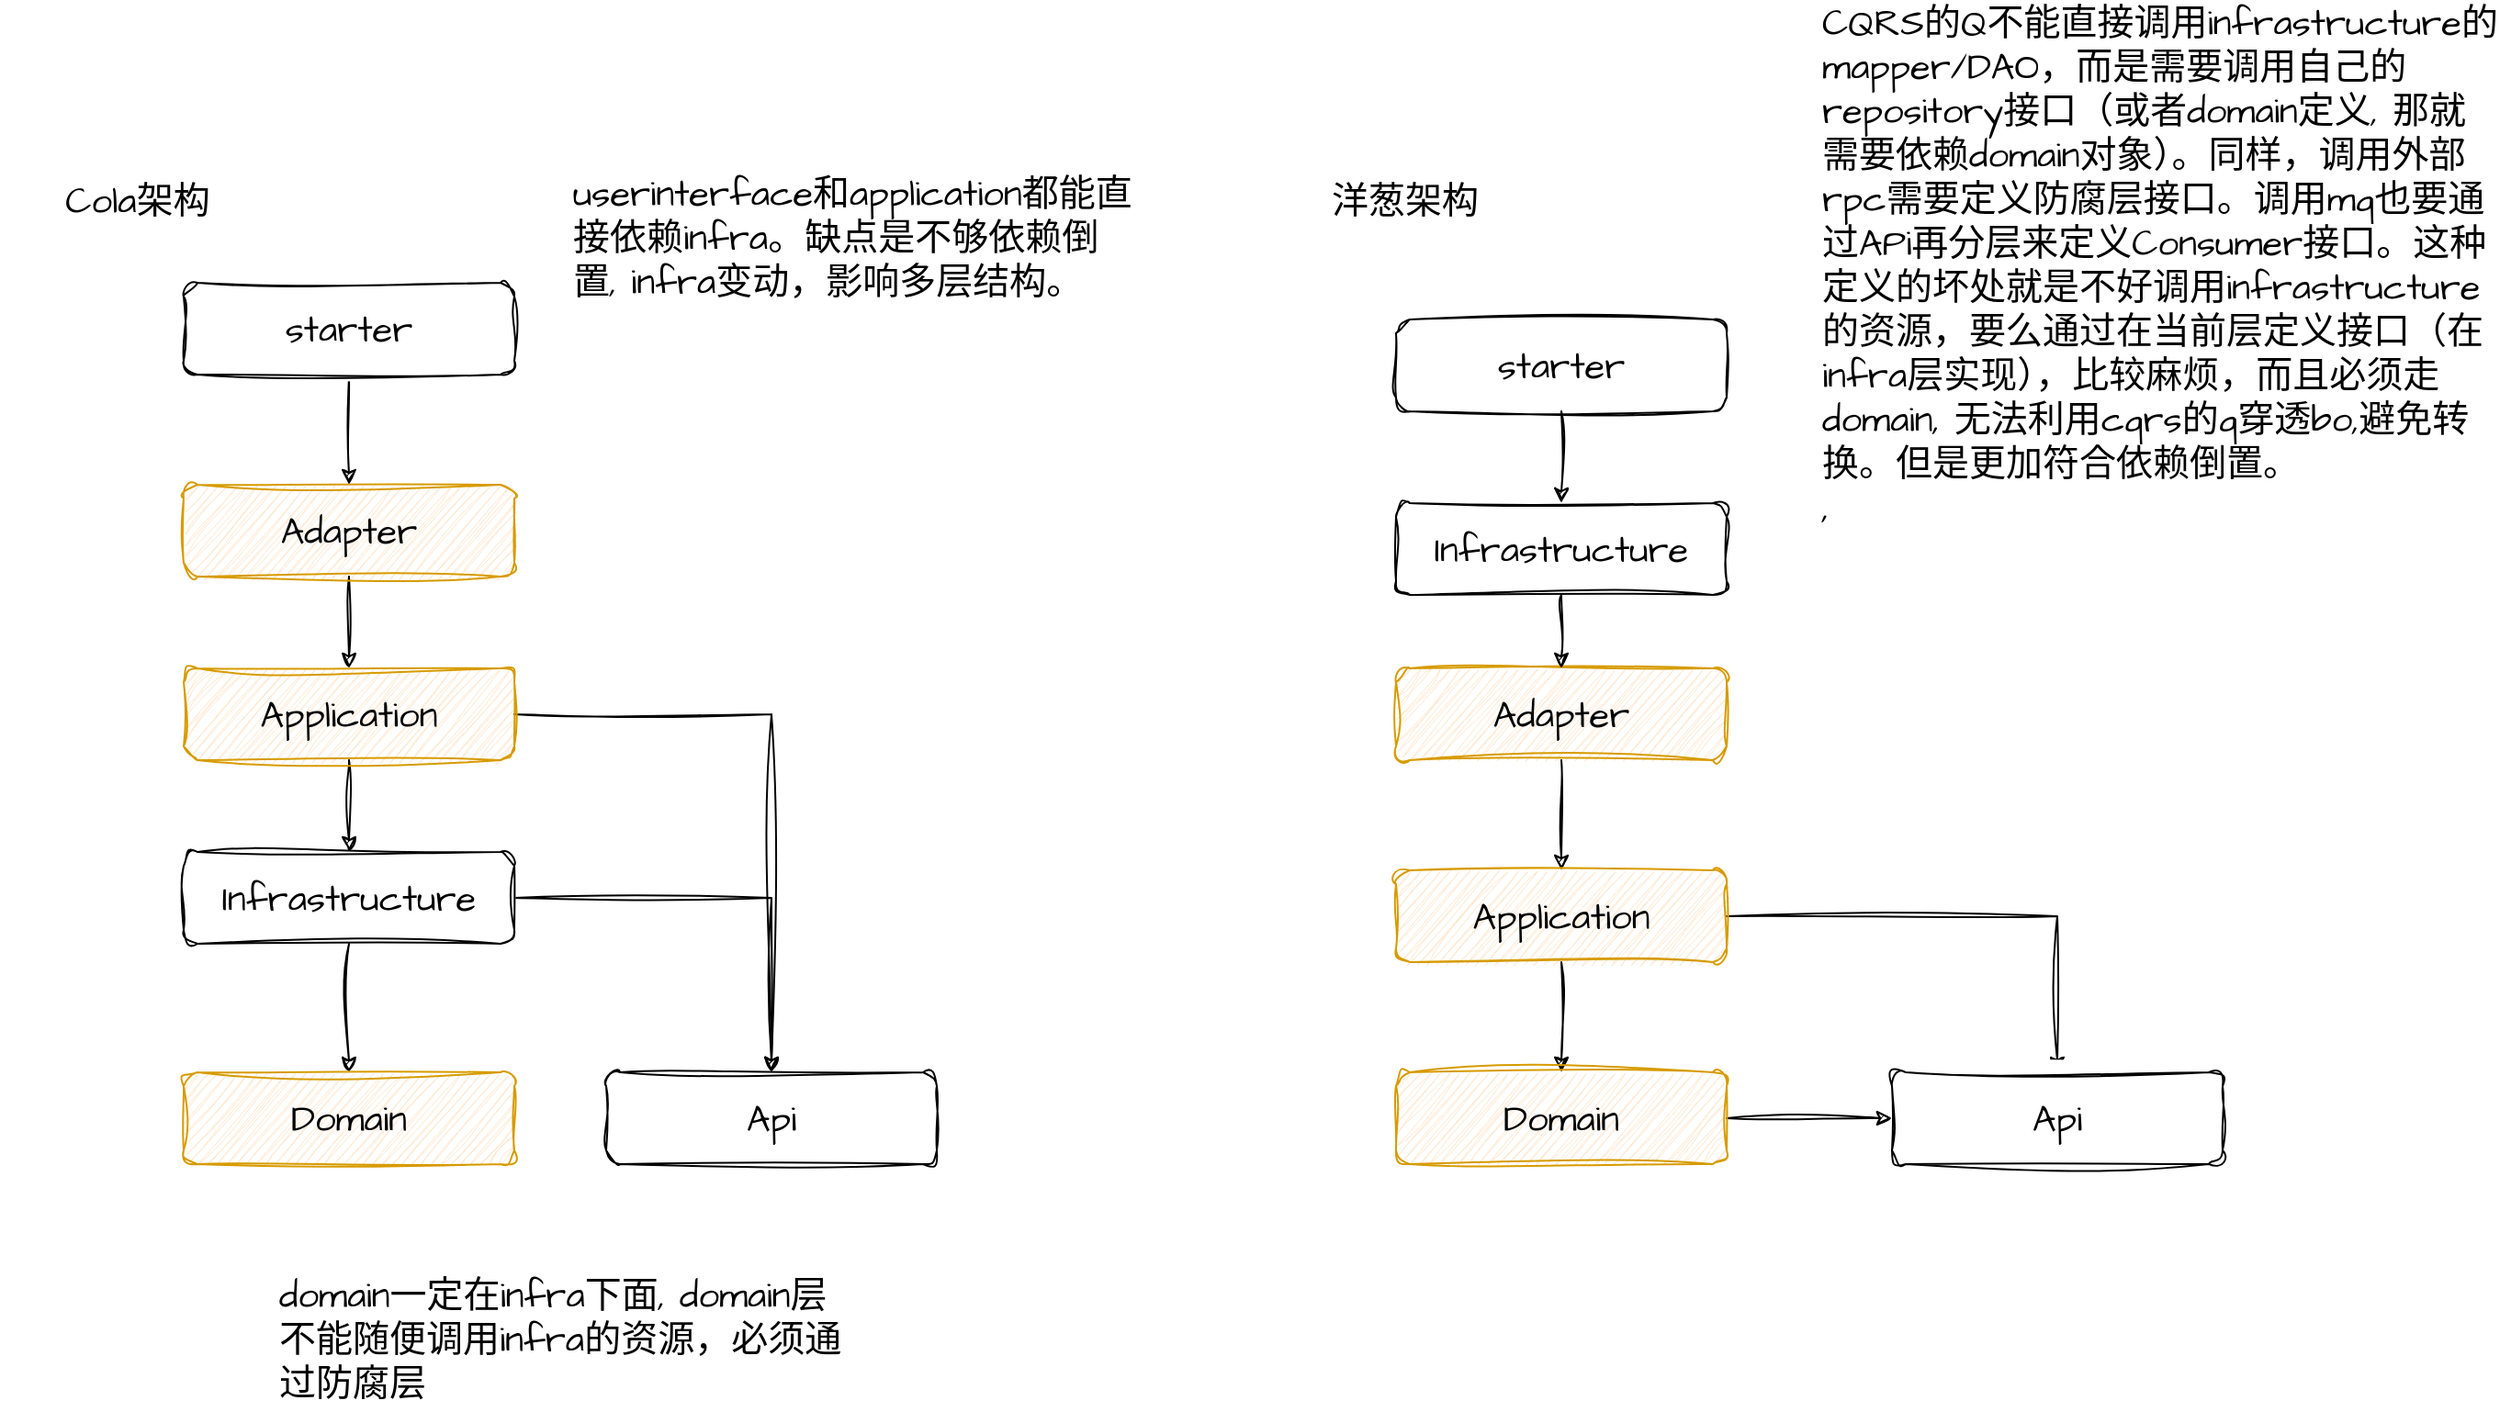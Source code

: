 <mxfile version="21.0.2" type="device"><diagram name="第 1 页" id="5TGakinyW0a2lzp9V0nJ"><mxGraphModel dx="1363" dy="1968" grid="1" gridSize="10" guides="1" tooltips="1" connect="1" arrows="1" fold="1" page="1" pageScale="1" pageWidth="827" pageHeight="1169" math="0" shadow="0"><root><mxCell id="0"/><mxCell id="1" parent="0"/><mxCell id="kKWAHKHbh5uPqGx-ZdGT-9" style="edgeStyle=orthogonalEdgeStyle;rounded=0;sketch=1;hachureGap=4;jiggle=2;curveFitting=1;orthogonalLoop=1;jettySize=auto;html=1;fontFamily=Architects Daughter;fontSource=https%3A%2F%2Ffonts.googleapis.com%2Fcss%3Ffamily%3DArchitects%2BDaughter;fontSize=16;" parent="1" source="kKWAHKHbh5uPqGx-ZdGT-2" target="kKWAHKHbh5uPqGx-ZdGT-5" edge="1"><mxGeometry relative="1" as="geometry"/></mxCell><mxCell id="kKWAHKHbh5uPqGx-ZdGT-42" style="edgeStyle=orthogonalEdgeStyle;rounded=0;sketch=1;hachureGap=4;jiggle=2;curveFitting=1;orthogonalLoop=1;jettySize=auto;html=1;exitX=1;exitY=0.5;exitDx=0;exitDy=0;entryX=0.5;entryY=0;entryDx=0;entryDy=0;fontFamily=Architects Daughter;fontSource=https%3A%2F%2Ffonts.googleapis.com%2Fcss%3Ffamily%3DArchitects%2BDaughter;fontSize=16;" parent="1" source="kKWAHKHbh5uPqGx-ZdGT-2" target="kKWAHKHbh5uPqGx-ZdGT-6" edge="1"><mxGeometry relative="1" as="geometry"/></mxCell><mxCell id="kKWAHKHbh5uPqGx-ZdGT-2" value="Application" style="rounded=1;whiteSpace=wrap;html=1;sketch=1;hachureGap=4;jiggle=2;curveFitting=1;fontFamily=Architects Daughter;fontSource=https%3A%2F%2Ffonts.googleapis.com%2Fcss%3Ffamily%3DArchitects%2BDaughter;fontSize=20;fillColor=#ffe6cc;strokeColor=#d79b00;" parent="1" vertex="1"><mxGeometry x="140" y="320" width="180" height="50" as="geometry"/></mxCell><mxCell id="kKWAHKHbh5uPqGx-ZdGT-7" style="edgeStyle=orthogonalEdgeStyle;rounded=0;sketch=1;hachureGap=4;jiggle=2;curveFitting=1;orthogonalLoop=1;jettySize=auto;html=1;fontFamily=Architects Daughter;fontSource=https%3A%2F%2Ffonts.googleapis.com%2Fcss%3Ffamily%3DArchitects%2BDaughter;fontSize=16;" parent="1" source="kKWAHKHbh5uPqGx-ZdGT-4" target="kKWAHKHbh5uPqGx-ZdGT-2" edge="1"><mxGeometry relative="1" as="geometry"><mxPoint x="230" y="350.0" as="targetPoint"/></mxGeometry></mxCell><mxCell id="kKWAHKHbh5uPqGx-ZdGT-4" value="Adapter" style="rounded=1;whiteSpace=wrap;html=1;sketch=1;hachureGap=4;jiggle=2;curveFitting=1;fontFamily=Architects Daughter;fontSource=https%3A%2F%2Ffonts.googleapis.com%2Fcss%3Ffamily%3DArchitects%2BDaughter;fontSize=20;fillColor=#ffe6cc;strokeColor=#d79b00;" parent="1" vertex="1"><mxGeometry x="140" y="220" width="180" height="50" as="geometry"/></mxCell><mxCell id="kKWAHKHbh5uPqGx-ZdGT-39" style="edgeStyle=orthogonalEdgeStyle;rounded=0;sketch=1;hachureGap=4;jiggle=2;curveFitting=1;orthogonalLoop=1;jettySize=auto;html=1;exitX=0.5;exitY=1;exitDx=0;exitDy=0;fontFamily=Architects Daughter;fontSource=https%3A%2F%2Ffonts.googleapis.com%2Fcss%3Ffamily%3DArchitects%2BDaughter;fontSize=16;" parent="1" source="kKWAHKHbh5uPqGx-ZdGT-5" target="kKWAHKHbh5uPqGx-ZdGT-38" edge="1"><mxGeometry relative="1" as="geometry"/></mxCell><mxCell id="kKWAHKHbh5uPqGx-ZdGT-41" style="edgeStyle=orthogonalEdgeStyle;rounded=0;sketch=1;hachureGap=4;jiggle=2;curveFitting=1;orthogonalLoop=1;jettySize=auto;html=1;exitX=1;exitY=0.5;exitDx=0;exitDy=0;fontFamily=Architects Daughter;fontSource=https%3A%2F%2Ffonts.googleapis.com%2Fcss%3Ffamily%3DArchitects%2BDaughter;fontSize=16;" parent="1" source="kKWAHKHbh5uPqGx-ZdGT-5" target="kKWAHKHbh5uPqGx-ZdGT-6" edge="1"><mxGeometry relative="1" as="geometry"/></mxCell><mxCell id="kKWAHKHbh5uPqGx-ZdGT-5" value="Infrastructure" style="rounded=1;whiteSpace=wrap;html=1;sketch=1;hachureGap=4;jiggle=2;curveFitting=1;fontFamily=Architects Daughter;fontSource=https%3A%2F%2Ffonts.googleapis.com%2Fcss%3Ffamily%3DArchitects%2BDaughter;fontSize=20;" parent="1" vertex="1"><mxGeometry x="140" y="420" width="180" height="50" as="geometry"/></mxCell><mxCell id="kKWAHKHbh5uPqGx-ZdGT-6" value="Api" style="rounded=1;whiteSpace=wrap;html=1;sketch=1;hachureGap=4;jiggle=2;curveFitting=1;fontFamily=Architects Daughter;fontSource=https%3A%2F%2Ffonts.googleapis.com%2Fcss%3Ffamily%3DArchitects%2BDaughter;fontSize=20;" parent="1" vertex="1"><mxGeometry x="370" y="540" width="180" height="50" as="geometry"/></mxCell><mxCell id="kKWAHKHbh5uPqGx-ZdGT-12" style="edgeStyle=orthogonalEdgeStyle;rounded=0;sketch=1;hachureGap=4;jiggle=2;curveFitting=1;orthogonalLoop=1;jettySize=auto;html=1;exitX=0.5;exitY=1;exitDx=0;exitDy=0;entryX=0.5;entryY=0;entryDx=0;entryDy=0;fontFamily=Architects Daughter;fontSource=https%3A%2F%2Ffonts.googleapis.com%2Fcss%3Ffamily%3DArchitects%2BDaughter;fontSize=16;" parent="1" source="kKWAHKHbh5uPqGx-ZdGT-14" target="kKWAHKHbh5uPqGx-ZdGT-17" edge="1"><mxGeometry relative="1" as="geometry"/></mxCell><mxCell id="kKWAHKHbh5uPqGx-ZdGT-14" value="Adapter" style="rounded=1;whiteSpace=wrap;html=1;sketch=1;hachureGap=4;jiggle=2;curveFitting=1;fontFamily=Architects Daughter;fontSource=https%3A%2F%2Ffonts.googleapis.com%2Fcss%3Ffamily%3DArchitects%2BDaughter;fontSize=20;fillColor=#ffe6cc;strokeColor=#d79b00;" parent="1" vertex="1"><mxGeometry x="800" y="320" width="180" height="50" as="geometry"/></mxCell><mxCell id="kKWAHKHbh5uPqGx-ZdGT-15" style="edgeStyle=orthogonalEdgeStyle;rounded=0;sketch=1;hachureGap=4;jiggle=2;curveFitting=1;orthogonalLoop=1;jettySize=auto;html=1;fontFamily=Architects Daughter;fontSource=https%3A%2F%2Ffonts.googleapis.com%2Fcss%3Ffamily%3DArchitects%2BDaughter;fontSize=16;" parent="1" source="kKWAHKHbh5uPqGx-ZdGT-17" target="kKWAHKHbh5uPqGx-ZdGT-20" edge="1"><mxGeometry relative="1" as="geometry"/></mxCell><mxCell id="kKWAHKHbh5uPqGx-ZdGT-16" style="edgeStyle=orthogonalEdgeStyle;rounded=0;sketch=1;hachureGap=4;jiggle=2;curveFitting=1;orthogonalLoop=1;jettySize=auto;html=1;exitX=1;exitY=0.5;exitDx=0;exitDy=0;fontFamily=Architects Daughter;fontSource=https%3A%2F%2Ffonts.googleapis.com%2Fcss%3Ffamily%3DArchitects%2BDaughter;fontSize=16;" parent="1" source="kKWAHKHbh5uPqGx-ZdGT-17" target="kKWAHKHbh5uPqGx-ZdGT-21" edge="1"><mxGeometry relative="1" as="geometry"/></mxCell><mxCell id="kKWAHKHbh5uPqGx-ZdGT-17" value="Application" style="rounded=1;whiteSpace=wrap;html=1;sketch=1;hachureGap=4;jiggle=2;curveFitting=1;fontFamily=Architects Daughter;fontSource=https%3A%2F%2Ffonts.googleapis.com%2Fcss%3Ffamily%3DArchitects%2BDaughter;fontSize=20;fillColor=#ffe6cc;strokeColor=#d79b00;" parent="1" vertex="1"><mxGeometry x="800" y="430" width="180" height="50" as="geometry"/></mxCell><mxCell id="kKWAHKHbh5uPqGx-ZdGT-18" style="edgeStyle=orthogonalEdgeStyle;rounded=0;sketch=1;hachureGap=4;jiggle=2;curveFitting=1;orthogonalLoop=1;jettySize=auto;html=1;entryX=0.5;entryY=0;entryDx=0;entryDy=0;fontFamily=Architects Daughter;fontSource=https%3A%2F%2Ffonts.googleapis.com%2Fcss%3Ffamily%3DArchitects%2BDaughter;fontSize=16;" parent="1" source="kKWAHKHbh5uPqGx-ZdGT-19" target="kKWAHKHbh5uPqGx-ZdGT-14" edge="1"><mxGeometry relative="1" as="geometry"/></mxCell><mxCell id="kKWAHKHbh5uPqGx-ZdGT-19" value="Infrastructure" style="rounded=1;whiteSpace=wrap;html=1;sketch=1;hachureGap=4;jiggle=2;curveFitting=1;fontFamily=Architects Daughter;fontSource=https%3A%2F%2Ffonts.googleapis.com%2Fcss%3Ffamily%3DArchitects%2BDaughter;fontSize=20;" parent="1" vertex="1"><mxGeometry x="800" y="230" width="180" height="50" as="geometry"/></mxCell><mxCell id="kKWAHKHbh5uPqGx-ZdGT-52" style="edgeStyle=orthogonalEdgeStyle;rounded=0;sketch=1;hachureGap=4;jiggle=2;curveFitting=1;orthogonalLoop=1;jettySize=auto;html=1;exitX=1;exitY=0.5;exitDx=0;exitDy=0;entryX=0;entryY=0.5;entryDx=0;entryDy=0;fontFamily=Architects Daughter;fontSource=https%3A%2F%2Ffonts.googleapis.com%2Fcss%3Ffamily%3DArchitects%2BDaughter;fontSize=16;" parent="1" source="kKWAHKHbh5uPqGx-ZdGT-20" target="kKWAHKHbh5uPqGx-ZdGT-21" edge="1"><mxGeometry relative="1" as="geometry"/></mxCell><mxCell id="kKWAHKHbh5uPqGx-ZdGT-20" value="Domain" style="rounded=1;whiteSpace=wrap;html=1;sketch=1;hachureGap=4;jiggle=2;curveFitting=1;fontFamily=Architects Daughter;fontSource=https%3A%2F%2Ffonts.googleapis.com%2Fcss%3Ffamily%3DArchitects%2BDaughter;fontSize=20;fillColor=#ffe6cc;strokeColor=#d79b00;" parent="1" vertex="1"><mxGeometry x="800" y="540" width="180" height="50" as="geometry"/></mxCell><mxCell id="kKWAHKHbh5uPqGx-ZdGT-21" value="Api" style="rounded=1;whiteSpace=wrap;html=1;sketch=1;hachureGap=4;jiggle=2;curveFitting=1;fontFamily=Architects Daughter;fontSource=https%3A%2F%2Ffonts.googleapis.com%2Fcss%3Ffamily%3DArchitects%2BDaughter;fontSize=20;" parent="1" vertex="1"><mxGeometry x="1070" y="540" width="180" height="50" as="geometry"/></mxCell><mxCell id="kKWAHKHbh5uPqGx-ZdGT-33" style="edgeStyle=orthogonalEdgeStyle;rounded=0;sketch=1;hachureGap=4;jiggle=2;curveFitting=1;orthogonalLoop=1;jettySize=auto;html=1;entryX=0.5;entryY=0;entryDx=0;entryDy=0;fontFamily=Architects Daughter;fontSource=https%3A%2F%2Ffonts.googleapis.com%2Fcss%3Ffamily%3DArchitects%2BDaughter;fontSize=16;" parent="1" source="kKWAHKHbh5uPqGx-ZdGT-32" target="kKWAHKHbh5uPqGx-ZdGT-19" edge="1"><mxGeometry relative="1" as="geometry"/></mxCell><mxCell id="kKWAHKHbh5uPqGx-ZdGT-32" value="starter" style="rounded=1;whiteSpace=wrap;html=1;sketch=1;hachureGap=4;jiggle=2;curveFitting=1;fontFamily=Architects Daughter;fontSource=https%3A%2F%2Ffonts.googleapis.com%2Fcss%3Ffamily%3DArchitects%2BDaughter;fontSize=20;" parent="1" vertex="1"><mxGeometry x="800" y="130" width="180" height="50" as="geometry"/></mxCell><mxCell id="kKWAHKHbh5uPqGx-ZdGT-37" style="edgeStyle=orthogonalEdgeStyle;rounded=0;sketch=1;hachureGap=4;jiggle=2;curveFitting=1;orthogonalLoop=1;jettySize=auto;html=1;entryX=0.5;entryY=0;entryDx=0;entryDy=0;fontFamily=Architects Daughter;fontSource=https%3A%2F%2Ffonts.googleapis.com%2Fcss%3Ffamily%3DArchitects%2BDaughter;fontSize=16;" parent="1" source="kKWAHKHbh5uPqGx-ZdGT-36" target="kKWAHKHbh5uPqGx-ZdGT-4" edge="1"><mxGeometry relative="1" as="geometry"/></mxCell><mxCell id="kKWAHKHbh5uPqGx-ZdGT-36" value="starter" style="rounded=1;whiteSpace=wrap;html=1;sketch=1;hachureGap=4;jiggle=2;curveFitting=1;fontFamily=Architects Daughter;fontSource=https%3A%2F%2Ffonts.googleapis.com%2Fcss%3Ffamily%3DArchitects%2BDaughter;fontSize=20;" parent="1" vertex="1"><mxGeometry x="140" y="110" width="180" height="50" as="geometry"/></mxCell><mxCell id="kKWAHKHbh5uPqGx-ZdGT-38" value="Domain" style="rounded=1;whiteSpace=wrap;html=1;sketch=1;hachureGap=4;jiggle=2;curveFitting=1;fontFamily=Architects Daughter;fontSource=https%3A%2F%2Ffonts.googleapis.com%2Fcss%3Ffamily%3DArchitects%2BDaughter;fontSize=20;fillColor=#ffe6cc;strokeColor=#d79b00;" parent="1" vertex="1"><mxGeometry x="140" y="540" width="180" height="50" as="geometry"/></mxCell><mxCell id="kKWAHKHbh5uPqGx-ZdGT-45" value="Cola架构" style="text;html=1;strokeColor=none;fillColor=none;align=center;verticalAlign=middle;whiteSpace=wrap;rounded=0;fontSize=20;fontFamily=Architects Daughter;" parent="1" vertex="1"><mxGeometry x="40" y="50" width="150" height="30" as="geometry"/></mxCell><mxCell id="kKWAHKHbh5uPqGx-ZdGT-46" value="洋葱架构" style="text;html=1;strokeColor=none;fillColor=none;align=center;verticalAlign=middle;whiteSpace=wrap;rounded=0;fontSize=20;fontFamily=Architects Daughter;" parent="1" vertex="1"><mxGeometry x="730" y="50" width="150" height="30" as="geometry"/></mxCell><mxCell id="kKWAHKHbh5uPqGx-ZdGT-47" value="userinterface和application都能直接依赖infra。缺点是不够依赖倒置, infra变动，影响多层结构。" style="text;html=1;strokeColor=none;fillColor=none;align=left;verticalAlign=middle;whiteSpace=wrap;rounded=0;fontSize=20;fontFamily=Architects Daughter;" parent="1" vertex="1"><mxGeometry x="350" y="40" width="310" height="90" as="geometry"/></mxCell><mxCell id="kKWAHKHbh5uPqGx-ZdGT-51" value="CQRS的Q不能直接调用infrastructure的mapper/DAO，而是需要调用自己的repository接口（或者domain定义, 那就需要依赖domain对象）。同样，调用外部rpc需要定义防腐层接口。调用mq也要通过APi再分层来定义Consumer接口。这种定义的坏处就是不好调用infrastructure的资源，要么通过在当前层定义接口（在infra层实现），比较麻烦，而且必须走domain, 无法利用cqrs的q穿透bo,避免转换。但是更加符合依赖倒置。&lt;br&gt;," style="text;html=1;strokeColor=none;fillColor=none;align=left;verticalAlign=middle;whiteSpace=wrap;rounded=0;fontSize=20;fontFamily=Architects Daughter;" parent="1" vertex="1"><mxGeometry x="1030" y="60" width="370" height="80" as="geometry"/></mxCell><mxCell id="kKWAHKHbh5uPqGx-ZdGT-53" value="domain一定在infra下面, domain层不能随便调用infra的资源，必须通过防腐层" style="text;html=1;strokeColor=none;fillColor=none;align=left;verticalAlign=middle;whiteSpace=wrap;rounded=0;fontSize=20;fontFamily=Architects Daughter;" parent="1" vertex="1"><mxGeometry x="190" y="640" width="310" height="90" as="geometry"/></mxCell></root></mxGraphModel></diagram></mxfile>